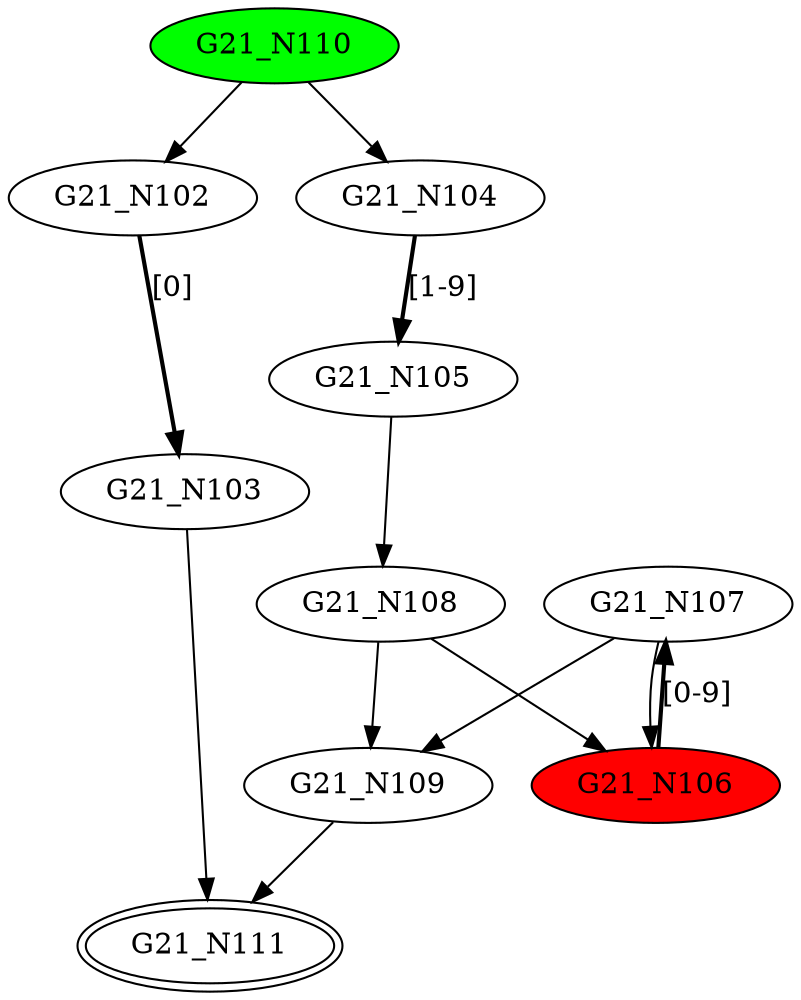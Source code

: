 digraph G21{
"G21_N102";
"G21_N103";
"G21_N104";
"G21_N105";
"G21_N106" [style=filled,fillcolor=red];
"G21_N107";
"G21_N108";
"G21_N109";
"G21_N110" [style=filled,fillcolor=green];
"G21_N111" [peripheries=2];
"G21_N102"->"G21_N103" [style = bold, label = "[0]"];
"G21_N104"->"G21_N105" [style = bold, label = "[1-9]"];
"G21_N106"->"G21_N107" [style = bold, label = "[0-9]"];
"G21_N108"->"G21_N106";
"G21_N107"->"G21_N109";
"G21_N108"->"G21_N109";
"G21_N107"->"G21_N106";
"G21_N105"->"G21_N108";
"G21_N110"->"G21_N102";
"G21_N110"->"G21_N104";
"G21_N109"->"G21_N111";
"G21_N103"->"G21_N111";
}

